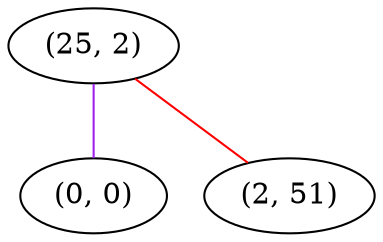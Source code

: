 graph "" {
"(25, 2)";
"(0, 0)";
"(2, 51)";
"(25, 2)" -- "(0, 0)"  [color=purple, key=0, weight=4];
"(25, 2)" -- "(2, 51)"  [color=red, key=0, weight=1];
}
